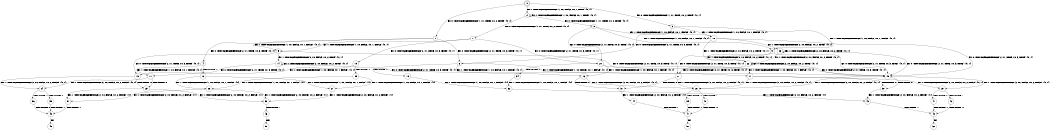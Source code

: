 digraph BCG {
size = "7, 10.5";
center = TRUE;
node [shape = circle];
0 [peripheries = 2];
0 -> 1 [label = "EX !0 !ATOMIC_EXCH_BRANCH (1, +1, TRUE, +0, 2, TRUE) !{0, 1}"];
0 -> 2 [label = "EX !1 !ATOMIC_EXCH_BRANCH (1, +0, FALSE, +0, 1, TRUE) !{0, 1}"];
0 -> 3 [label = "EX !0 !ATOMIC_EXCH_BRANCH (1, +1, TRUE, +0, 2, TRUE) !{0, 1}"];
1 -> 4 [label = "EX !0 !ATOMIC_EXCH_BRANCH (2, +1, TRUE, +0, 3, TRUE) !{0, 1}"];
1 -> 5 [label = "EX !1 !ATOMIC_EXCH_BRANCH (1, +0, FALSE, +0, 1, FALSE) !{0, 1}"];
1 -> 6 [label = "EX !0 !ATOMIC_EXCH_BRANCH (2, +1, TRUE, +0, 3, TRUE) !{0, 1}"];
2 -> 2 [label = "EX !1 !ATOMIC_EXCH_BRANCH (1, +0, FALSE, +0, 1, TRUE) !{0, 1}"];
2 -> 7 [label = "EX !0 !ATOMIC_EXCH_BRANCH (1, +1, TRUE, +0, 2, TRUE) !{0, 1}"];
2 -> 8 [label = "EX !0 !ATOMIC_EXCH_BRANCH (1, +1, TRUE, +0, 2, TRUE) !{0, 1}"];
3 -> 9 [label = "EX !1 !ATOMIC_EXCH_BRANCH (1, +0, FALSE, +0, 1, FALSE) !{0, 1}"];
3 -> 6 [label = "EX !0 !ATOMIC_EXCH_BRANCH (2, +1, TRUE, +0, 3, TRUE) !{0, 1}"];
3 -> 10 [label = "EX !1 !ATOMIC_EXCH_BRANCH (1, +0, FALSE, +0, 1, FALSE) !{0, 1}"];
4 -> 11 [label = "EX !1 !ATOMIC_EXCH_BRANCH (1, +0, FALSE, +0, 1, FALSE) !{0, 1}"];
4 -> 12 [label = "TERMINATE !0"];
5 -> 13 [label = "EX !0 !ATOMIC_EXCH_BRANCH (2, +1, TRUE, +0, 3, TRUE) !{0, 1}"];
5 -> 14 [label = "EX !1 !ATOMIC_EXCH_BRANCH (2, +0, FALSE, +0, 2, TRUE) !{0, 1}"];
5 -> 15 [label = "EX !0 !ATOMIC_EXCH_BRANCH (2, +1, TRUE, +0, 3, TRUE) !{0, 1}"];
6 -> 16 [label = "EX !1 !ATOMIC_EXCH_BRANCH (1, +0, FALSE, +0, 1, FALSE) !{0, 1}"];
6 -> 17 [label = "EX !1 !ATOMIC_EXCH_BRANCH (1, +0, FALSE, +0, 1, FALSE) !{0, 1}"];
6 -> 18 [label = "TERMINATE !0"];
7 -> 19 [label = "EX !0 !ATOMIC_EXCH_BRANCH (2, +1, TRUE, +0, 3, TRUE) !{0, 1}"];
7 -> 5 [label = "EX !1 !ATOMIC_EXCH_BRANCH (1, +0, FALSE, +0, 1, FALSE) !{0, 1}"];
7 -> 20 [label = "EX !0 !ATOMIC_EXCH_BRANCH (2, +1, TRUE, +0, 3, TRUE) !{0, 1}"];
8 -> 9 [label = "EX !1 !ATOMIC_EXCH_BRANCH (1, +0, FALSE, +0, 1, FALSE) !{0, 1}"];
8 -> 20 [label = "EX !0 !ATOMIC_EXCH_BRANCH (2, +1, TRUE, +0, 3, TRUE) !{0, 1}"];
8 -> 10 [label = "EX !1 !ATOMIC_EXCH_BRANCH (1, +0, FALSE, +0, 1, FALSE) !{0, 1}"];
9 -> 21 [label = "EX !0 !ATOMIC_EXCH_BRANCH (2, +1, TRUE, +0, 3, TRUE) !{0, 1}"];
9 -> 22 [label = "EX !1 !ATOMIC_EXCH_BRANCH (2, +0, FALSE, +0, 2, TRUE) !{0, 1}"];
9 -> 15 [label = "EX !0 !ATOMIC_EXCH_BRANCH (2, +1, TRUE, +0, 3, TRUE) !{0, 1}"];
10 -> 22 [label = "EX !1 !ATOMIC_EXCH_BRANCH (2, +0, FALSE, +0, 2, TRUE) !{0, 1}"];
10 -> 15 [label = "EX !0 !ATOMIC_EXCH_BRANCH (2, +1, TRUE, +0, 3, TRUE) !{0, 1}"];
10 -> 23 [label = "EX !1 !ATOMIC_EXCH_BRANCH (2, +0, FALSE, +0, 2, TRUE) !{0, 1}"];
11 -> 24 [label = "EX !1 !ATOMIC_EXCH_BRANCH (2, +0, FALSE, +0, 2, FALSE) !{0, 1}"];
11 -> 25 [label = "TERMINATE !0"];
12 -> 26 [label = "EX !1 !ATOMIC_EXCH_BRANCH (1, +0, FALSE, +0, 1, FALSE) !{1}"];
12 -> 27 [label = "EX !1 !ATOMIC_EXCH_BRANCH (1, +0, FALSE, +0, 1, FALSE) !{1}"];
13 -> 24 [label = "EX !1 !ATOMIC_EXCH_BRANCH (2, +0, FALSE, +0, 2, FALSE) !{0, 1}"];
13 -> 25 [label = "TERMINATE !0"];
14 -> 13 [label = "EX !0 !ATOMIC_EXCH_BRANCH (2, +1, TRUE, +0, 3, TRUE) !{0, 1}"];
14 -> 14 [label = "EX !1 !ATOMIC_EXCH_BRANCH (2, +0, FALSE, +0, 2, TRUE) !{0, 1}"];
14 -> 15 [label = "EX !0 !ATOMIC_EXCH_BRANCH (2, +1, TRUE, +0, 3, TRUE) !{0, 1}"];
15 -> 28 [label = "EX !1 !ATOMIC_EXCH_BRANCH (2, +0, FALSE, +0, 2, FALSE) !{0, 1}"];
15 -> 29 [label = "EX !1 !ATOMIC_EXCH_BRANCH (2, +0, FALSE, +0, 2, FALSE) !{0, 1}"];
15 -> 30 [label = "TERMINATE !0"];
16 -> 28 [label = "EX !1 !ATOMIC_EXCH_BRANCH (2, +0, FALSE, +0, 2, FALSE) !{0, 1}"];
16 -> 31 [label = "TERMINATE !0"];
17 -> 28 [label = "EX !1 !ATOMIC_EXCH_BRANCH (2, +0, FALSE, +0, 2, FALSE) !{0, 1}"];
17 -> 29 [label = "EX !1 !ATOMIC_EXCH_BRANCH (2, +0, FALSE, +0, 2, FALSE) !{0, 1}"];
17 -> 30 [label = "TERMINATE !0"];
18 -> 32 [label = "EX !1 !ATOMIC_EXCH_BRANCH (1, +0, FALSE, +0, 1, FALSE) !{1}"];
19 -> 11 [label = "EX !1 !ATOMIC_EXCH_BRANCH (1, +0, FALSE, +0, 1, FALSE) !{0, 1}"];
19 -> 33 [label = "TERMINATE !0"];
20 -> 16 [label = "EX !1 !ATOMIC_EXCH_BRANCH (1, +0, FALSE, +0, 1, FALSE) !{0, 1}"];
20 -> 17 [label = "EX !1 !ATOMIC_EXCH_BRANCH (1, +0, FALSE, +0, 1, FALSE) !{0, 1}"];
20 -> 34 [label = "TERMINATE !0"];
21 -> 28 [label = "EX !1 !ATOMIC_EXCH_BRANCH (2, +0, FALSE, +0, 2, FALSE) !{0, 1}"];
21 -> 31 [label = "TERMINATE !0"];
22 -> 21 [label = "EX !0 !ATOMIC_EXCH_BRANCH (2, +1, TRUE, +0, 3, TRUE) !{0, 1}"];
22 -> 22 [label = "EX !1 !ATOMIC_EXCH_BRANCH (2, +0, FALSE, +0, 2, TRUE) !{0, 1}"];
22 -> 15 [label = "EX !0 !ATOMIC_EXCH_BRANCH (2, +1, TRUE, +0, 3, TRUE) !{0, 1}"];
23 -> 22 [label = "EX !1 !ATOMIC_EXCH_BRANCH (2, +0, FALSE, +0, 2, TRUE) !{0, 1}"];
23 -> 15 [label = "EX !0 !ATOMIC_EXCH_BRANCH (2, +1, TRUE, +0, 3, TRUE) !{0, 1}"];
23 -> 23 [label = "EX !1 !ATOMIC_EXCH_BRANCH (2, +0, FALSE, +0, 2, TRUE) !{0, 1}"];
24 -> 35 [label = "TERMINATE !0"];
24 -> 36 [label = "TERMINATE !1"];
25 -> 37 [label = "EX !1 !ATOMIC_EXCH_BRANCH (2, +0, FALSE, +0, 2, FALSE) !{1}"];
25 -> 38 [label = "EX !1 !ATOMIC_EXCH_BRANCH (2, +0, FALSE, +0, 2, FALSE) !{1}"];
26 -> 37 [label = "EX !1 !ATOMIC_EXCH_BRANCH (2, +0, FALSE, +0, 2, FALSE) !{1}"];
26 -> 38 [label = "EX !1 !ATOMIC_EXCH_BRANCH (2, +0, FALSE, +0, 2, FALSE) !{1}"];
27 -> 38 [label = "EX !1 !ATOMIC_EXCH_BRANCH (2, +0, FALSE, +0, 2, FALSE) !{1}"];
28 -> 39 [label = "TERMINATE !0"];
28 -> 40 [label = "TERMINATE !1"];
29 -> 41 [label = "TERMINATE !0"];
29 -> 42 [label = "TERMINATE !1"];
30 -> 43 [label = "EX !1 !ATOMIC_EXCH_BRANCH (2, +0, FALSE, +0, 2, FALSE) !{1}"];
31 -> 44 [label = "EX !1 !ATOMIC_EXCH_BRANCH (2, +0, FALSE, +0, 2, FALSE) !{1}"];
32 -> 43 [label = "EX !1 !ATOMIC_EXCH_BRANCH (2, +0, FALSE, +0, 2, FALSE) !{1}"];
33 -> 26 [label = "EX !1 !ATOMIC_EXCH_BRANCH (1, +0, FALSE, +0, 1, FALSE) !{1}"];
33 -> 27 [label = "EX !1 !ATOMIC_EXCH_BRANCH (1, +0, FALSE, +0, 1, FALSE) !{1}"];
34 -> 32 [label = "EX !1 !ATOMIC_EXCH_BRANCH (1, +0, FALSE, +0, 1, FALSE) !{1}"];
35 -> 45 [label = "TERMINATE !1"];
36 -> 45 [label = "TERMINATE !0"];
37 -> 45 [label = "TERMINATE !1"];
38 -> 46 [label = "TERMINATE !1"];
39 -> 47 [label = "TERMINATE !1"];
40 -> 47 [label = "TERMINATE !0"];
41 -> 48 [label = "TERMINATE !1"];
42 -> 48 [label = "TERMINATE !0"];
43 -> 48 [label = "TERMINATE !1"];
44 -> 47 [label = "TERMINATE !1"];
45 -> 49 [label = "exit"];
46 -> 50 [label = "exit"];
47 -> 51 [label = "exit"];
48 -> 52 [label = "exit"];
}
